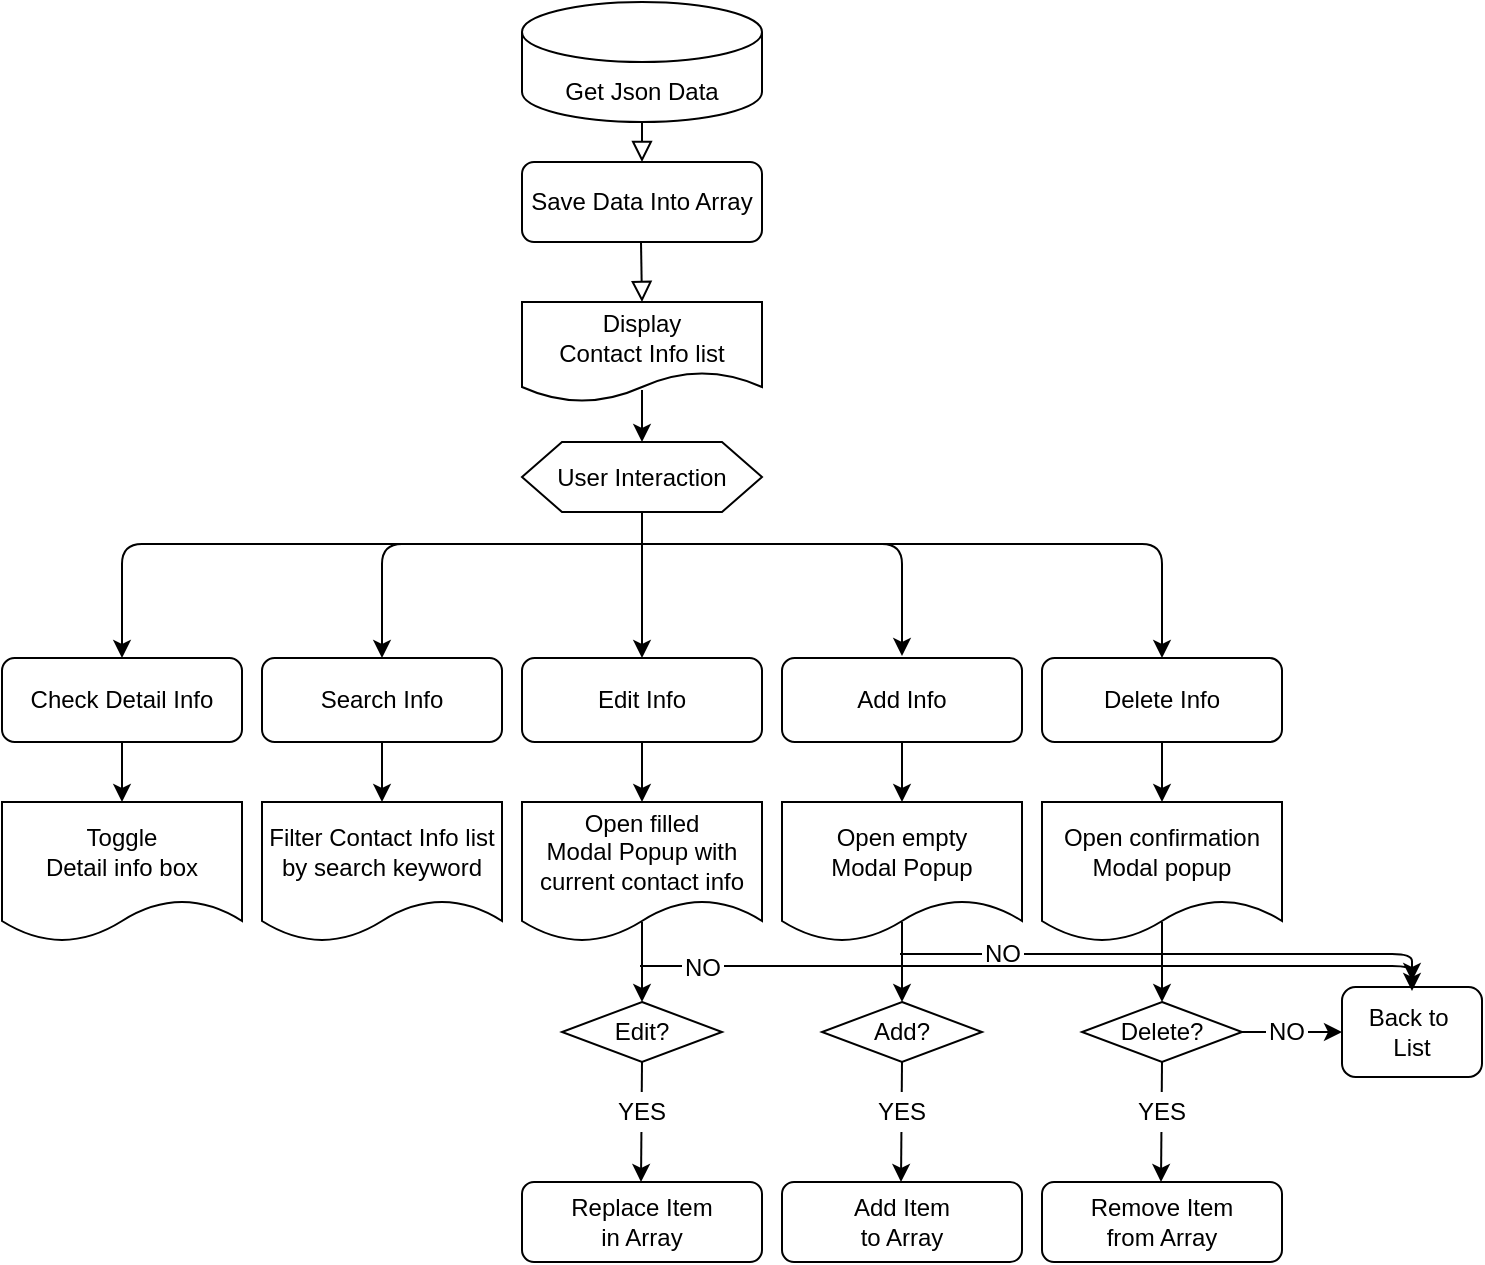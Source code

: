 <mxfile version="13.6.4" type="github">
  <diagram id="C5RBs43oDa-KdzZeNtuy" name="Page-1">
    <mxGraphModel dx="1426" dy="826" grid="1" gridSize="10" guides="1" tooltips="1" connect="1" arrows="1" fold="1" page="1" pageScale="1" pageWidth="827" pageHeight="1169" math="0" shadow="0">
      <root>
        <mxCell id="WIyWlLk6GJQsqaUBKTNV-0" />
        <mxCell id="WIyWlLk6GJQsqaUBKTNV-1" parent="WIyWlLk6GJQsqaUBKTNV-0" />
        <mxCell id="WIyWlLk6GJQsqaUBKTNV-2" value="" style="rounded=0;html=1;jettySize=auto;orthogonalLoop=1;fontSize=11;endArrow=block;endFill=0;endSize=8;strokeWidth=1;shadow=0;labelBackgroundColor=none;edgeStyle=orthogonalEdgeStyle;" parent="WIyWlLk6GJQsqaUBKTNV-1" edge="1">
          <mxGeometry relative="1" as="geometry">
            <mxPoint x="370" y="60" as="sourcePoint" />
            <mxPoint x="370" y="120" as="targetPoint" />
          </mxGeometry>
        </mxCell>
        <mxCell id="Bc0MkM9AvcDSOn0Sa-QH-0" value="Save Data Into Array" style="rounded=1;whiteSpace=wrap;html=1;fontSize=12;glass=0;strokeWidth=1;shadow=0;" vertex="1" parent="WIyWlLk6GJQsqaUBKTNV-1">
          <mxGeometry x="310" y="120" width="120" height="40" as="geometry" />
        </mxCell>
        <mxCell id="Bc0MkM9AvcDSOn0Sa-QH-1" value="&lt;br&gt;&lt;br&gt;Get Json Data" style="shape=cylinder2;whiteSpace=wrap;html=1;boundedLbl=1;backgroundOutline=1;size=15;" vertex="1" parent="WIyWlLk6GJQsqaUBKTNV-1">
          <mxGeometry x="310" y="40" width="120" height="60" as="geometry" />
        </mxCell>
        <mxCell id="Bc0MkM9AvcDSOn0Sa-QH-2" value="Display&lt;br&gt;Contact Info list" style="shape=document;whiteSpace=wrap;html=1;boundedLbl=1;" vertex="1" parent="WIyWlLk6GJQsqaUBKTNV-1">
          <mxGeometry x="310" y="190" width="120" height="50" as="geometry" />
        </mxCell>
        <mxCell id="Bc0MkM9AvcDSOn0Sa-QH-3" value="" style="rounded=0;html=1;jettySize=auto;orthogonalLoop=1;fontSize=11;endArrow=block;endFill=0;endSize=8;strokeWidth=1;shadow=0;labelBackgroundColor=none;edgeStyle=orthogonalEdgeStyle;" edge="1" parent="WIyWlLk6GJQsqaUBKTNV-1">
          <mxGeometry relative="1" as="geometry">
            <mxPoint x="369.5" y="160" as="sourcePoint" />
            <mxPoint x="370" y="190" as="targetPoint" />
          </mxGeometry>
        </mxCell>
        <mxCell id="Bc0MkM9AvcDSOn0Sa-QH-4" value="Search Info" style="rounded=1;whiteSpace=wrap;html=1;" vertex="1" parent="WIyWlLk6GJQsqaUBKTNV-1">
          <mxGeometry x="180" y="368" width="120" height="42" as="geometry" />
        </mxCell>
        <mxCell id="Bc0MkM9AvcDSOn0Sa-QH-5" value="Edit Info" style="rounded=1;whiteSpace=wrap;html=1;" vertex="1" parent="WIyWlLk6GJQsqaUBKTNV-1">
          <mxGeometry x="310" y="368" width="120" height="42" as="geometry" />
        </mxCell>
        <mxCell id="Bc0MkM9AvcDSOn0Sa-QH-6" value="Check Detail Info" style="rounded=1;whiteSpace=wrap;html=1;" vertex="1" parent="WIyWlLk6GJQsqaUBKTNV-1">
          <mxGeometry x="50" y="368" width="120" height="42" as="geometry" />
        </mxCell>
        <mxCell id="Bc0MkM9AvcDSOn0Sa-QH-8" value="Add Info" style="rounded=1;whiteSpace=wrap;html=1;" vertex="1" parent="WIyWlLk6GJQsqaUBKTNV-1">
          <mxGeometry x="440" y="368" width="120" height="42" as="geometry" />
        </mxCell>
        <mxCell id="Bc0MkM9AvcDSOn0Sa-QH-9" value="Delete Info" style="rounded=1;whiteSpace=wrap;html=1;" vertex="1" parent="WIyWlLk6GJQsqaUBKTNV-1">
          <mxGeometry x="570" y="368" width="120" height="42" as="geometry" />
        </mxCell>
        <mxCell id="Bc0MkM9AvcDSOn0Sa-QH-10" value="" style="endArrow=classic;html=1;entryX=0.5;entryY=0;entryDx=0;entryDy=0;" edge="1" parent="WIyWlLk6GJQsqaUBKTNV-1" target="Bc0MkM9AvcDSOn0Sa-QH-6">
          <mxGeometry width="50" height="50" relative="1" as="geometry">
            <mxPoint x="370" y="311" as="sourcePoint" />
            <mxPoint x="369.5" y="341" as="targetPoint" />
            <Array as="points">
              <mxPoint x="110" y="311" />
            </Array>
          </mxGeometry>
        </mxCell>
        <mxCell id="Bc0MkM9AvcDSOn0Sa-QH-11" value="" style="endArrow=none;html=1;" edge="1" parent="WIyWlLk6GJQsqaUBKTNV-1">
          <mxGeometry width="50" height="50" relative="1" as="geometry">
            <mxPoint x="370" y="311" as="sourcePoint" />
            <mxPoint x="370" y="294" as="targetPoint" />
          </mxGeometry>
        </mxCell>
        <mxCell id="Bc0MkM9AvcDSOn0Sa-QH-12" value="" style="endArrow=classic;html=1;entryX=0.5;entryY=0;entryDx=0;entryDy=0;" edge="1" parent="WIyWlLk6GJQsqaUBKTNV-1" target="Bc0MkM9AvcDSOn0Sa-QH-9">
          <mxGeometry width="50" height="50" relative="1" as="geometry">
            <mxPoint x="370" y="311" as="sourcePoint" />
            <mxPoint x="640" y="311" as="targetPoint" />
            <Array as="points">
              <mxPoint x="630" y="311" />
            </Array>
          </mxGeometry>
        </mxCell>
        <mxCell id="Bc0MkM9AvcDSOn0Sa-QH-13" value="" style="endArrow=classic;html=1;entryX=0.5;entryY=0;entryDx=0;entryDy=0;" edge="1" parent="WIyWlLk6GJQsqaUBKTNV-1" target="Bc0MkM9AvcDSOn0Sa-QH-4">
          <mxGeometry width="50" height="50" relative="1" as="geometry">
            <mxPoint x="370" y="311" as="sourcePoint" />
            <mxPoint x="420" y="261" as="targetPoint" />
            <Array as="points">
              <mxPoint x="240" y="311" />
            </Array>
          </mxGeometry>
        </mxCell>
        <mxCell id="Bc0MkM9AvcDSOn0Sa-QH-14" value="" style="endArrow=classic;html=1;" edge="1" parent="WIyWlLk6GJQsqaUBKTNV-1">
          <mxGeometry width="50" height="50" relative="1" as="geometry">
            <mxPoint x="370" y="311" as="sourcePoint" />
            <mxPoint x="500" y="367" as="targetPoint" />
            <Array as="points">
              <mxPoint x="500" y="311" />
            </Array>
          </mxGeometry>
        </mxCell>
        <mxCell id="Bc0MkM9AvcDSOn0Sa-QH-15" value="" style="endArrow=classic;html=1;entryX=0.5;entryY=0;entryDx=0;entryDy=0;" edge="1" parent="WIyWlLk6GJQsqaUBKTNV-1" target="Bc0MkM9AvcDSOn0Sa-QH-5">
          <mxGeometry width="50" height="50" relative="1" as="geometry">
            <mxPoint x="370" y="311" as="sourcePoint" />
            <mxPoint x="420" y="261" as="targetPoint" />
          </mxGeometry>
        </mxCell>
        <mxCell id="Bc0MkM9AvcDSOn0Sa-QH-16" value="User Interaction" style="shape=hexagon;perimeter=hexagonPerimeter2;whiteSpace=wrap;html=1;fixedSize=1;" vertex="1" parent="WIyWlLk6GJQsqaUBKTNV-1">
          <mxGeometry x="310" y="260" width="120" height="35" as="geometry" />
        </mxCell>
        <mxCell id="Bc0MkM9AvcDSOn0Sa-QH-18" value="" style="endArrow=classic;html=1;entryX=0.5;entryY=0;entryDx=0;entryDy=0;" edge="1" parent="WIyWlLk6GJQsqaUBKTNV-1" target="Bc0MkM9AvcDSOn0Sa-QH-16">
          <mxGeometry width="50" height="50" relative="1" as="geometry">
            <mxPoint x="370" y="234" as="sourcePoint" />
            <mxPoint x="420" y="180" as="targetPoint" />
          </mxGeometry>
        </mxCell>
        <mxCell id="Bc0MkM9AvcDSOn0Sa-QH-19" value="Toggle &lt;br&gt;Detail info box" style="shape=document;whiteSpace=wrap;html=1;boundedLbl=1;" vertex="1" parent="WIyWlLk6GJQsqaUBKTNV-1">
          <mxGeometry x="50" y="440" width="120" height="70" as="geometry" />
        </mxCell>
        <mxCell id="Bc0MkM9AvcDSOn0Sa-QH-20" value="Filter Contact Info list&lt;br&gt;by search keyword" style="shape=document;whiteSpace=wrap;html=1;boundedLbl=1;" vertex="1" parent="WIyWlLk6GJQsqaUBKTNV-1">
          <mxGeometry x="180" y="440" width="120" height="70" as="geometry" />
        </mxCell>
        <mxCell id="Bc0MkM9AvcDSOn0Sa-QH-21" value="Open filled &lt;br&gt;Modal Popup with current contact info&lt;span style=&quot;color: rgba(0 , 0 , 0 , 0) ; font-family: monospace ; font-size: 0px&quot;&gt;th%3CmxGraphModel%3E%3Croot%3E%3CmxCell%20id%3D%220%22%2F%3E%3CmxCell%20id%3D%221%22%20parent%3D%220%22%2F%3E%3CmxCell%20id%3D%222%22%20value%3D%22Filter%20Contact%20Info%20list%26lt%3Bbr%26gt%3Bby%20search%20keyword%22%20style%3D%22shape%3Ddocument%3BwhiteSpace%3Dwrap%3Bhtml%3D1%3BboundedLbl%3D1%3B%22%20vertex%3D%221%22%20parent%3D%221%22%3E%3CmxGeometry%20x%3D%22210%22%20y%3D%22440%22%20width%3D%22120%22%20height%3D%2250%22%20as%3D%22geometry%22%2F%3E%3C%2FmxCell%3E%3C%2Froot%3E%3C%2FmxGraphModel%3E&lt;/span&gt;" style="shape=document;whiteSpace=wrap;html=1;boundedLbl=1;" vertex="1" parent="WIyWlLk6GJQsqaUBKTNV-1">
          <mxGeometry x="310" y="440" width="120" height="70" as="geometry" />
        </mxCell>
        <mxCell id="Bc0MkM9AvcDSOn0Sa-QH-22" value="Open empty &lt;br&gt;Modal Popup&lt;span style=&quot;color: rgba(0 , 0 , 0 , 0) ; font-family: monospace ; font-size: 0px&quot;&gt;%3CmxGraphModel%3E%3Croot%3E%3CmxCell%20id%3D%220%22%2F%3E%3CmxCell%20id%3D%221%22%20parent%3D%220%22%2F%3E%3CmxCell%20id%3D%222%22%20value%3D%22Filter%20Contact%20Info%20list%26lt%3Bbr%26gt%3Bby%20search%20keyword%22%20style%3D%22shape%3Ddocument%3BwhiteSpace%3Dwrap%3Bhtml%3D1%3BboundedLbl%3D1%3B%22%20vertex%3D%221%22%20parent%3D%221%22%3E%3CmxGeometry%20x%3D%22210%22%20y%3D%22440%22%20width%3D%22120%22%20height%3D%2250%22%20as%3D%22geometry%22%2F%3E%3C%2FmxCell%3E%3C%2Froot%3E%3C%2FmxGraphModel%3E&lt;/span&gt;" style="shape=document;whiteSpace=wrap;html=1;boundedLbl=1;" vertex="1" parent="WIyWlLk6GJQsqaUBKTNV-1">
          <mxGeometry x="440" y="440" width="120" height="70" as="geometry" />
        </mxCell>
        <mxCell id="Bc0MkM9AvcDSOn0Sa-QH-23" value="Open confirmation Modal popup&lt;span style=&quot;font-size: 0px ; font-family: monospace ; color: rgba(0 , 0 , 0 , 0)&quot;&gt;,%3CmxGraphModel%3E%3Croot%3E%3CmxCell%20id%3D%220%22%2F%3E%3CmxCell%20id%3D%221%22%20parent%3D%220%22%2F%3E%3CmxCell%20id%3D%222%22%20value%3D%22Filter%20Contact%20Info%20list%26lt%3Bbr%26gt%3Bby%20search%20keyword%22%20style%3D%22shape%3Ddocument%3BwhiteSpace%3Dwrap%3Bhtml%3D1%3BboundedLbl%3D1%3B%22%20vertex%3D%221%22%20parent%3D%221%22%3E%3CmxGeometry%20x%3D%22210%22%20y%3D%22440%22%20width%3D%22120%22%20height%3D%2250%22%20as%3D%22geometry%22%2F%3E%3C%2FmxCell%3E%3C%2Froot%3E%3C%2FmxGraphModel%3Emodal&amp;nbsp;&lt;br&gt;&lt;/span&gt;" style="shape=document;whiteSpace=wrap;html=1;boundedLbl=1;" vertex="1" parent="WIyWlLk6GJQsqaUBKTNV-1">
          <mxGeometry x="570" y="440" width="120" height="70" as="geometry" />
        </mxCell>
        <mxCell id="Bc0MkM9AvcDSOn0Sa-QH-24" value="" style="endArrow=classic;html=1;entryX=0.5;entryY=0;entryDx=0;entryDy=0;" edge="1" parent="WIyWlLk6GJQsqaUBKTNV-1" target="Bc0MkM9AvcDSOn0Sa-QH-19">
          <mxGeometry width="50" height="50" relative="1" as="geometry">
            <mxPoint x="110" y="410" as="sourcePoint" />
            <mxPoint x="120" y="420" as="targetPoint" />
          </mxGeometry>
        </mxCell>
        <mxCell id="Bc0MkM9AvcDSOn0Sa-QH-25" value="" style="endArrow=classic;html=1;entryX=0.5;entryY=0;entryDx=0;entryDy=0;" edge="1" parent="WIyWlLk6GJQsqaUBKTNV-1" target="Bc0MkM9AvcDSOn0Sa-QH-20">
          <mxGeometry width="50" height="50" relative="1" as="geometry">
            <mxPoint x="240" y="410" as="sourcePoint" />
            <mxPoint x="290" y="360" as="targetPoint" />
          </mxGeometry>
        </mxCell>
        <mxCell id="Bc0MkM9AvcDSOn0Sa-QH-28" value="" style="endArrow=classic;html=1;entryX=0.5;entryY=0;entryDx=0;entryDy=0;" edge="1" parent="WIyWlLk6GJQsqaUBKTNV-1" target="Bc0MkM9AvcDSOn0Sa-QH-21">
          <mxGeometry width="50" height="50" relative="1" as="geometry">
            <mxPoint x="370" y="410" as="sourcePoint" />
            <mxPoint x="420" y="360" as="targetPoint" />
          </mxGeometry>
        </mxCell>
        <mxCell id="Bc0MkM9AvcDSOn0Sa-QH-29" value="" style="endArrow=classic;html=1;entryX=0.5;entryY=0;entryDx=0;entryDy=0;exitX=0.5;exitY=1;exitDx=0;exitDy=0;" edge="1" parent="WIyWlLk6GJQsqaUBKTNV-1" source="Bc0MkM9AvcDSOn0Sa-QH-8" target="Bc0MkM9AvcDSOn0Sa-QH-22">
          <mxGeometry width="50" height="50" relative="1" as="geometry">
            <mxPoint x="500" y="420" as="sourcePoint" />
            <mxPoint x="540" y="360" as="targetPoint" />
          </mxGeometry>
        </mxCell>
        <mxCell id="Bc0MkM9AvcDSOn0Sa-QH-30" value="" style="endArrow=classic;html=1;entryX=0.5;entryY=0;entryDx=0;entryDy=0;exitX=0.5;exitY=1;exitDx=0;exitDy=0;" edge="1" parent="WIyWlLk6GJQsqaUBKTNV-1" source="Bc0MkM9AvcDSOn0Sa-QH-9" target="Bc0MkM9AvcDSOn0Sa-QH-23">
          <mxGeometry width="50" height="50" relative="1" as="geometry">
            <mxPoint x="510" y="417" as="sourcePoint" />
            <mxPoint x="510" y="447" as="targetPoint" />
          </mxGeometry>
        </mxCell>
        <mxCell id="Bc0MkM9AvcDSOn0Sa-QH-32" value="" style="endArrow=classic;html=1;" edge="1" parent="WIyWlLk6GJQsqaUBKTNV-1">
          <mxGeometry width="50" height="50" relative="1" as="geometry">
            <mxPoint x="630" y="500" as="sourcePoint" />
            <mxPoint x="630" y="540" as="targetPoint" />
          </mxGeometry>
        </mxCell>
        <mxCell id="Bc0MkM9AvcDSOn0Sa-QH-33" value="Delete?" style="rhombus;whiteSpace=wrap;html=1;" vertex="1" parent="WIyWlLk6GJQsqaUBKTNV-1">
          <mxGeometry x="590" y="540" width="80" height="30" as="geometry" />
        </mxCell>
        <mxCell id="Bc0MkM9AvcDSOn0Sa-QH-35" value="" style="endArrow=classic;html=1;exitX=0.5;exitY=1;exitDx=0;exitDy=0;" edge="1" parent="WIyWlLk6GJQsqaUBKTNV-1" source="Bc0MkM9AvcDSOn0Sa-QH-33">
          <mxGeometry width="50" height="50" relative="1" as="geometry">
            <mxPoint x="629.5" y="600" as="sourcePoint" />
            <mxPoint x="629.5" y="630" as="targetPoint" />
          </mxGeometry>
        </mxCell>
        <mxCell id="Bc0MkM9AvcDSOn0Sa-QH-37" value="YES" style="text;html=1;align=center;verticalAlign=middle;whiteSpace=wrap;rounded=0;fillColor=#FFFFFF;" vertex="1" parent="WIyWlLk6GJQsqaUBKTNV-1">
          <mxGeometry x="610" y="585" width="40" height="20" as="geometry" />
        </mxCell>
        <mxCell id="Bc0MkM9AvcDSOn0Sa-QH-41" value="" style="text;html=1;align=center;verticalAlign=middle;whiteSpace=wrap;rounded=0;fillColor=#FFFFFF;" vertex="1" parent="WIyWlLk6GJQsqaUBKTNV-1">
          <mxGeometry x="720" y="545" width="40" height="20" as="geometry" />
        </mxCell>
        <mxCell id="Bc0MkM9AvcDSOn0Sa-QH-42" value="&lt;span&gt;Remove Item&lt;/span&gt;&lt;br&gt;&lt;span&gt;from Array&lt;/span&gt;" style="rounded=1;whiteSpace=wrap;html=1;fillColor=#FFFFFF;" vertex="1" parent="WIyWlLk6GJQsqaUBKTNV-1">
          <mxGeometry x="570" y="630" width="120" height="40" as="geometry" />
        </mxCell>
        <mxCell id="Bc0MkM9AvcDSOn0Sa-QH-43" value="Back to&amp;nbsp;&lt;br&gt;List" style="rounded=1;whiteSpace=wrap;html=1;fillColor=#FFFFFF;" vertex="1" parent="WIyWlLk6GJQsqaUBKTNV-1">
          <mxGeometry x="720" y="532.5" width="70" height="45" as="geometry" />
        </mxCell>
        <mxCell id="Bc0MkM9AvcDSOn0Sa-QH-49" value="" style="endArrow=classic;html=1;entryX=0;entryY=0.5;entryDx=0;entryDy=0;exitX=1;exitY=0.5;exitDx=0;exitDy=0;" edge="1" parent="WIyWlLk6GJQsqaUBKTNV-1" source="Bc0MkM9AvcDSOn0Sa-QH-33" target="Bc0MkM9AvcDSOn0Sa-QH-43">
          <mxGeometry width="50" height="50" relative="1" as="geometry">
            <mxPoint x="670" y="560" as="sourcePoint" />
            <mxPoint x="720" y="510" as="targetPoint" />
          </mxGeometry>
        </mxCell>
        <mxCell id="Bc0MkM9AvcDSOn0Sa-QH-39" value="NO" style="text;html=1;strokeColor=none;align=center;verticalAlign=middle;whiteSpace=wrap;rounded=0;fillColor=#FFFFFF;spacing=0;" vertex="1" parent="WIyWlLk6GJQsqaUBKTNV-1">
          <mxGeometry x="682" y="545" width="21" height="20" as="geometry" />
        </mxCell>
        <mxCell id="Bc0MkM9AvcDSOn0Sa-QH-50" value="" style="endArrow=classic;html=1;" edge="1" parent="WIyWlLk6GJQsqaUBKTNV-1">
          <mxGeometry width="50" height="50" relative="1" as="geometry">
            <mxPoint x="500" y="500" as="sourcePoint" />
            <mxPoint x="500" y="540" as="targetPoint" />
          </mxGeometry>
        </mxCell>
        <mxCell id="Bc0MkM9AvcDSOn0Sa-QH-51" value="Add?" style="rhombus;whiteSpace=wrap;html=1;" vertex="1" parent="WIyWlLk6GJQsqaUBKTNV-1">
          <mxGeometry x="460" y="540" width="80" height="30" as="geometry" />
        </mxCell>
        <mxCell id="Bc0MkM9AvcDSOn0Sa-QH-52" value="" style="endArrow=classic;html=1;exitX=0.5;exitY=1;exitDx=0;exitDy=0;" edge="1" parent="WIyWlLk6GJQsqaUBKTNV-1" source="Bc0MkM9AvcDSOn0Sa-QH-51">
          <mxGeometry width="50" height="50" relative="1" as="geometry">
            <mxPoint x="499.5" y="600" as="sourcePoint" />
            <mxPoint x="499.5" y="630" as="targetPoint" />
          </mxGeometry>
        </mxCell>
        <mxCell id="Bc0MkM9AvcDSOn0Sa-QH-53" value="YES" style="text;html=1;align=center;verticalAlign=middle;whiteSpace=wrap;rounded=0;fillColor=#FFFFFF;" vertex="1" parent="WIyWlLk6GJQsqaUBKTNV-1">
          <mxGeometry x="480" y="585" width="40" height="20" as="geometry" />
        </mxCell>
        <mxCell id="Bc0MkM9AvcDSOn0Sa-QH-54" value="&lt;span&gt;Add Item&lt;/span&gt;&lt;br&gt;&lt;span&gt;to Array&lt;/span&gt;" style="rounded=1;whiteSpace=wrap;html=1;fillColor=#FFFFFF;" vertex="1" parent="WIyWlLk6GJQsqaUBKTNV-1">
          <mxGeometry x="440" y="630" width="120" height="40" as="geometry" />
        </mxCell>
        <mxCell id="Bc0MkM9AvcDSOn0Sa-QH-55" value="" style="endArrow=classic;html=1;" edge="1" parent="WIyWlLk6GJQsqaUBKTNV-1">
          <mxGeometry width="50" height="50" relative="1" as="geometry">
            <mxPoint x="370" y="500" as="sourcePoint" />
            <mxPoint x="370" y="540" as="targetPoint" />
          </mxGeometry>
        </mxCell>
        <mxCell id="Bc0MkM9AvcDSOn0Sa-QH-56" value="Edit?" style="rhombus;whiteSpace=wrap;html=1;" vertex="1" parent="WIyWlLk6GJQsqaUBKTNV-1">
          <mxGeometry x="330" y="540" width="80" height="30" as="geometry" />
        </mxCell>
        <mxCell id="Bc0MkM9AvcDSOn0Sa-QH-57" value="" style="endArrow=classic;html=1;exitX=0.5;exitY=1;exitDx=0;exitDy=0;" edge="1" parent="WIyWlLk6GJQsqaUBKTNV-1" source="Bc0MkM9AvcDSOn0Sa-QH-56">
          <mxGeometry width="50" height="50" relative="1" as="geometry">
            <mxPoint x="369.5" y="600" as="sourcePoint" />
            <mxPoint x="369.5" y="630" as="targetPoint" />
          </mxGeometry>
        </mxCell>
        <mxCell id="Bc0MkM9AvcDSOn0Sa-QH-58" value="YES" style="text;html=1;align=center;verticalAlign=middle;whiteSpace=wrap;rounded=0;fillColor=#FFFFFF;" vertex="1" parent="WIyWlLk6GJQsqaUBKTNV-1">
          <mxGeometry x="350" y="585" width="40" height="20" as="geometry" />
        </mxCell>
        <mxCell id="Bc0MkM9AvcDSOn0Sa-QH-59" value="&lt;span&gt;Replace Item&lt;/span&gt;&lt;br&gt;&lt;span&gt;in Array&lt;/span&gt;" style="rounded=1;whiteSpace=wrap;html=1;fillColor=#FFFFFF;" vertex="1" parent="WIyWlLk6GJQsqaUBKTNV-1">
          <mxGeometry x="310" y="630" width="120" height="40" as="geometry" />
        </mxCell>
        <mxCell id="Bc0MkM9AvcDSOn0Sa-QH-61" value="" style="endArrow=classic;html=1;" edge="1" parent="WIyWlLk6GJQsqaUBKTNV-1">
          <mxGeometry width="50" height="50" relative="1" as="geometry">
            <mxPoint x="499" y="516" as="sourcePoint" />
            <mxPoint x="755" y="529.5" as="targetPoint" />
            <Array as="points">
              <mxPoint x="755" y="516" />
            </Array>
          </mxGeometry>
        </mxCell>
        <mxCell id="Bc0MkM9AvcDSOn0Sa-QH-60" value="NO" style="text;html=1;strokeColor=none;align=center;verticalAlign=middle;whiteSpace=wrap;rounded=0;fillColor=#FFFFFF;spacing=0;" vertex="1" parent="WIyWlLk6GJQsqaUBKTNV-1">
          <mxGeometry x="540" y="505.5" width="21" height="20" as="geometry" />
        </mxCell>
        <mxCell id="Bc0MkM9AvcDSOn0Sa-QH-64" value="" style="endArrow=classic;html=1;entryX=0.5;entryY=0;entryDx=0;entryDy=0;" edge="1" parent="WIyWlLk6GJQsqaUBKTNV-1">
          <mxGeometry width="50" height="50" relative="1" as="geometry">
            <mxPoint x="369" y="522" as="sourcePoint" />
            <mxPoint x="755" y="534.5" as="targetPoint" />
            <Array as="points">
              <mxPoint x="755" y="522" />
            </Array>
          </mxGeometry>
        </mxCell>
        <mxCell id="Bc0MkM9AvcDSOn0Sa-QH-66" value="NO" style="text;html=1;strokeColor=none;align=center;verticalAlign=middle;whiteSpace=wrap;rounded=0;fillColor=#FFFFFF;spacing=0;" vertex="1" parent="WIyWlLk6GJQsqaUBKTNV-1">
          <mxGeometry x="390" y="512.5" width="21" height="20" as="geometry" />
        </mxCell>
      </root>
    </mxGraphModel>
  </diagram>
</mxfile>
